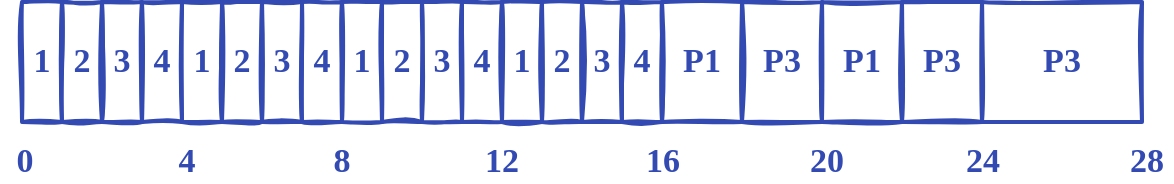 <mxfile version="21.7.1" type="google">
  <diagram id="akEowiJKr_ScigKzrRVM" name="Page-1">
    <mxGraphModel grid="1" page="1" gridSize="10" guides="1" tooltips="1" connect="1" arrows="1" fold="1" pageScale="1" pageWidth="689" pageHeight="517" math="0" shadow="0">
      <root>
        <mxCell id="0" />
        <mxCell id="1" parent="0" />
        <mxCell id="ZqUfRlEkvfrKnB71Ke32-17" value="P3" style="rounded=0;shadow=0;sketch=1;strokeWidth=2;fillColor=none;fontFamily=Ink Free;fontSize=17;spacing=20;fontStyle=1;strokeColor=#324AB2;fontColor=#324AB2;spacingBottom=5;" vertex="1" parent="1">
          <mxGeometry x="1240" y="1240" width="80" height="60" as="geometry" />
        </mxCell>
        <mxCell id="ZqUfRlEkvfrKnB71Ke32-20" value="1" style="rounded=0;shadow=0;sketch=1;strokeWidth=2;fillColor=none;fontFamily=Ink Free;fontSize=17;spacing=20;fontStyle=1;strokeColor=#324AB2;fontColor=#324AB2;spacingBottom=5;" vertex="1" parent="1">
          <mxGeometry x="760" y="1240" width="20" height="60" as="geometry" />
        </mxCell>
        <mxCell id="ZqUfRlEkvfrKnB71Ke32-21" value="2" style="rounded=0;shadow=0;sketch=1;strokeWidth=2;fillColor=none;fontFamily=Ink Free;fontSize=17;spacing=20;fontStyle=1;strokeColor=#324AB2;fontColor=#324AB2;spacingBottom=5;" vertex="1" parent="1">
          <mxGeometry x="780" y="1240" width="20" height="60" as="geometry" />
        </mxCell>
        <mxCell id="ZqUfRlEkvfrKnB71Ke32-22" value="3" style="rounded=0;shadow=0;sketch=1;strokeWidth=2;fillColor=none;fontFamily=Ink Free;fontSize=17;spacing=20;fontStyle=1;strokeColor=#324AB2;fontColor=#324AB2;spacingBottom=5;" vertex="1" parent="1">
          <mxGeometry x="800" y="1240" width="20" height="60" as="geometry" />
        </mxCell>
        <mxCell id="ZqUfRlEkvfrKnB71Ke32-23" value="4" style="rounded=0;shadow=0;sketch=1;strokeWidth=2;fillColor=none;fontFamily=Ink Free;fontSize=17;spacing=20;fontStyle=1;strokeColor=#324AB2;fontColor=#324AB2;spacingBottom=5;" vertex="1" parent="1">
          <mxGeometry x="820" y="1240" width="20" height="60" as="geometry" />
        </mxCell>
        <mxCell id="ZqUfRlEkvfrKnB71Ke32-32" value="1" style="rounded=0;shadow=0;sketch=1;strokeWidth=2;fillColor=none;fontFamily=Ink Free;fontSize=17;spacing=20;fontStyle=1;strokeColor=#324AB2;fontColor=#324AB2;spacingBottom=5;" vertex="1" parent="1">
          <mxGeometry x="840" y="1240" width="20" height="60" as="geometry" />
        </mxCell>
        <mxCell id="ZqUfRlEkvfrKnB71Ke32-33" value="2" style="rounded=0;shadow=0;sketch=1;strokeWidth=2;fillColor=none;fontFamily=Ink Free;fontSize=17;spacing=20;fontStyle=1;strokeColor=#324AB2;fontColor=#324AB2;spacingBottom=5;" vertex="1" parent="1">
          <mxGeometry x="860" y="1240" width="20" height="60" as="geometry" />
        </mxCell>
        <mxCell id="ZqUfRlEkvfrKnB71Ke32-34" value="3" style="rounded=0;shadow=0;sketch=1;strokeWidth=2;fillColor=none;fontFamily=Ink Free;fontSize=17;spacing=20;fontStyle=1;strokeColor=#324AB2;fontColor=#324AB2;spacingBottom=5;" vertex="1" parent="1">
          <mxGeometry x="880" y="1240" width="20" height="60" as="geometry" />
        </mxCell>
        <mxCell id="ZqUfRlEkvfrKnB71Ke32-35" value="4" style="rounded=0;shadow=0;sketch=1;strokeWidth=2;fillColor=none;fontFamily=Ink Free;fontSize=17;spacing=20;fontStyle=1;strokeColor=#324AB2;fontColor=#324AB2;spacingBottom=5;" vertex="1" parent="1">
          <mxGeometry x="900" y="1240" width="20" height="60" as="geometry" />
        </mxCell>
        <mxCell id="ZqUfRlEkvfrKnB71Ke32-36" value="1" style="rounded=0;shadow=0;sketch=1;strokeWidth=2;fillColor=none;fontFamily=Ink Free;fontSize=17;spacing=20;fontStyle=1;strokeColor=#324AB2;fontColor=#324AB2;spacingBottom=5;" vertex="1" parent="1">
          <mxGeometry x="920" y="1240" width="20" height="60" as="geometry" />
        </mxCell>
        <mxCell id="ZqUfRlEkvfrKnB71Ke32-37" value="2" style="rounded=0;shadow=0;sketch=1;strokeWidth=2;fillColor=none;fontFamily=Ink Free;fontSize=17;spacing=20;fontStyle=1;strokeColor=#324AB2;fontColor=#324AB2;spacingBottom=5;" vertex="1" parent="1">
          <mxGeometry x="940" y="1240" width="20" height="60" as="geometry" />
        </mxCell>
        <mxCell id="ZqUfRlEkvfrKnB71Ke32-38" value="3" style="rounded=0;shadow=0;sketch=1;strokeWidth=2;fillColor=none;fontFamily=Ink Free;fontSize=17;spacing=20;fontStyle=1;strokeColor=#324AB2;fontColor=#324AB2;spacingBottom=5;" vertex="1" parent="1">
          <mxGeometry x="960" y="1240" width="20" height="60" as="geometry" />
        </mxCell>
        <mxCell id="ZqUfRlEkvfrKnB71Ke32-39" value="4" style="rounded=0;shadow=0;sketch=1;strokeWidth=2;fillColor=none;fontFamily=Ink Free;fontSize=17;spacing=20;fontStyle=1;strokeColor=#324AB2;fontColor=#324AB2;spacingBottom=5;" vertex="1" parent="1">
          <mxGeometry x="980" y="1240" width="20" height="60" as="geometry" />
        </mxCell>
        <mxCell id="ZqUfRlEkvfrKnB71Ke32-40" value="1" style="rounded=0;shadow=0;sketch=1;strokeWidth=2;fillColor=none;fontFamily=Ink Free;fontSize=17;spacing=20;fontStyle=1;strokeColor=#324AB2;fontColor=#324AB2;spacingBottom=5;" vertex="1" parent="1">
          <mxGeometry x="1000" y="1240" width="20" height="60" as="geometry" />
        </mxCell>
        <mxCell id="ZqUfRlEkvfrKnB71Ke32-41" value="2" style="rounded=0;shadow=0;sketch=1;strokeWidth=2;fillColor=none;fontFamily=Ink Free;fontSize=17;spacing=20;fontStyle=1;strokeColor=#324AB2;fontColor=#324AB2;spacingBottom=5;" vertex="1" parent="1">
          <mxGeometry x="1020" y="1240" width="20" height="60" as="geometry" />
        </mxCell>
        <mxCell id="ZqUfRlEkvfrKnB71Ke32-42" value="3" style="rounded=0;shadow=0;sketch=1;strokeWidth=2;fillColor=none;fontFamily=Ink Free;fontSize=17;spacing=20;fontStyle=1;strokeColor=#324AB2;fontColor=#324AB2;spacingBottom=5;" vertex="1" parent="1">
          <mxGeometry x="1040" y="1240" width="20" height="60" as="geometry" />
        </mxCell>
        <mxCell id="ZqUfRlEkvfrKnB71Ke32-43" value="4" style="rounded=0;shadow=0;sketch=1;strokeWidth=2;fillColor=none;fontFamily=Ink Free;fontSize=17;spacing=20;fontStyle=1;strokeColor=#324AB2;fontColor=#324AB2;spacingBottom=5;" vertex="1" parent="1">
          <mxGeometry x="1060" y="1240" width="20" height="60" as="geometry" />
        </mxCell>
        <mxCell id="ZqUfRlEkvfrKnB71Ke32-45" value="P1" style="rounded=0;shadow=0;sketch=1;strokeWidth=2;fillColor=none;fontFamily=Ink Free;fontSize=17;spacing=20;fontStyle=1;strokeColor=#324AB2;fontColor=#324AB2;spacingBottom=5;" vertex="1" parent="1">
          <mxGeometry x="1080" y="1240" width="40" height="60" as="geometry" />
        </mxCell>
        <mxCell id="ZqUfRlEkvfrKnB71Ke32-46" value="P3" style="rounded=0;shadow=0;sketch=1;strokeWidth=2;fillColor=none;fontFamily=Ink Free;fontSize=17;spacing=20;fontStyle=1;strokeColor=#324AB2;fontColor=#324AB2;spacingBottom=5;" vertex="1" parent="1">
          <mxGeometry x="1120" y="1240" width="40" height="60" as="geometry" />
        </mxCell>
        <mxCell id="ZqUfRlEkvfrKnB71Ke32-47" value="P1" style="rounded=0;shadow=0;sketch=1;strokeWidth=2;fillColor=none;fontFamily=Ink Free;fontSize=17;spacing=20;fontStyle=1;strokeColor=#324AB2;fontColor=#324AB2;spacingBottom=5;" vertex="1" parent="1">
          <mxGeometry x="1160" y="1240" width="40" height="60" as="geometry" />
        </mxCell>
        <mxCell id="ZqUfRlEkvfrKnB71Ke32-48" value="P3" style="rounded=0;shadow=0;sketch=1;strokeWidth=2;fillColor=none;fontFamily=Ink Free;fontSize=17;spacing=20;fontStyle=1;strokeColor=#324AB2;fontColor=#324AB2;spacingBottom=5;" vertex="1" parent="1">
          <mxGeometry x="1200" y="1240" width="40" height="60" as="geometry" />
        </mxCell>
        <mxCell id="ZqUfRlEkvfrKnB71Ke32-49" value="0" style="text;fillColor=none;align=center;verticalAlign=middle;rounded=0;shadow=0;sketch=1;fontFamily=Ink Free;fontSize=17;fontStyle=1;spacingRight=0;fontColor=#324AB2;spacingBottom=5;" vertex="1" parent="1">
          <mxGeometry x="749" y="1310" width="25" height="20" as="geometry" />
        </mxCell>
        <mxCell id="ZqUfRlEkvfrKnB71Ke32-50" value="4" style="text;fillColor=none;align=center;verticalAlign=middle;rounded=0;shadow=0;sketch=1;fontFamily=Ink Free;fontSize=17;fontStyle=1;spacingRight=0;fontColor=#324AB2;spacingBottom=5;" vertex="1" parent="1">
          <mxGeometry x="830" y="1310" width="25" height="20" as="geometry" />
        </mxCell>
        <mxCell id="ZqUfRlEkvfrKnB71Ke32-52" value="20" style="text;fillColor=none;align=center;verticalAlign=middle;rounded=0;shadow=0;sketch=1;fontFamily=Ink Free;fontSize=17;fontStyle=1;spacingRight=0;fontColor=#324AB2;spacingBottom=5;" vertex="1" parent="1">
          <mxGeometry x="1150" y="1310" width="25" height="20" as="geometry" />
        </mxCell>
        <mxCell id="ZqUfRlEkvfrKnB71Ke32-54" value="24" style="text;fillColor=none;align=center;verticalAlign=middle;rounded=0;shadow=0;sketch=1;fontFamily=Ink Free;fontSize=17;fontStyle=1;spacingRight=0;fontColor=#324AB2;spacingBottom=5;" vertex="1" parent="1">
          <mxGeometry x="1228" y="1310" width="25" height="20" as="geometry" />
        </mxCell>
        <mxCell id="ZqUfRlEkvfrKnB71Ke32-55" value="8" style="text;fillColor=none;align=center;verticalAlign=middle;rounded=0;shadow=0;sketch=1;fontFamily=Ink Free;fontSize=17;fontStyle=1;spacingRight=0;fontColor=#324AB2;spacingBottom=5;" vertex="1" parent="1">
          <mxGeometry x="907.5" y="1310" width="25" height="20" as="geometry" />
        </mxCell>
        <mxCell id="ZqUfRlEkvfrKnB71Ke32-56" value="12" style="text;fillColor=none;align=center;verticalAlign=middle;rounded=0;shadow=0;sketch=1;fontFamily=Ink Free;fontSize=17;fontStyle=1;spacingRight=0;fontColor=#324AB2;spacingBottom=5;" vertex="1" parent="1">
          <mxGeometry x="987.5" y="1310" width="25" height="20" as="geometry" />
        </mxCell>
        <mxCell id="ZqUfRlEkvfrKnB71Ke32-57" value="16" style="text;fillColor=none;align=center;verticalAlign=middle;rounded=0;shadow=0;sketch=1;fontFamily=Ink Free;fontSize=17;fontStyle=1;spacingRight=0;fontColor=#324AB2;spacingBottom=5;" vertex="1" parent="1">
          <mxGeometry x="1068" y="1310" width="25" height="20" as="geometry" />
        </mxCell>
        <mxCell id="ZqUfRlEkvfrKnB71Ke32-58" value="28" style="text;fillColor=none;align=center;verticalAlign=middle;rounded=0;shadow=0;sketch=1;fontFamily=Ink Free;fontSize=17;fontStyle=1;spacingRight=0;fontColor=#324AB2;spacingBottom=5;" vertex="1" parent="1">
          <mxGeometry x="1310" y="1310" width="25" height="20" as="geometry" />
        </mxCell>
      </root>
    </mxGraphModel>
  </diagram>
</mxfile>

